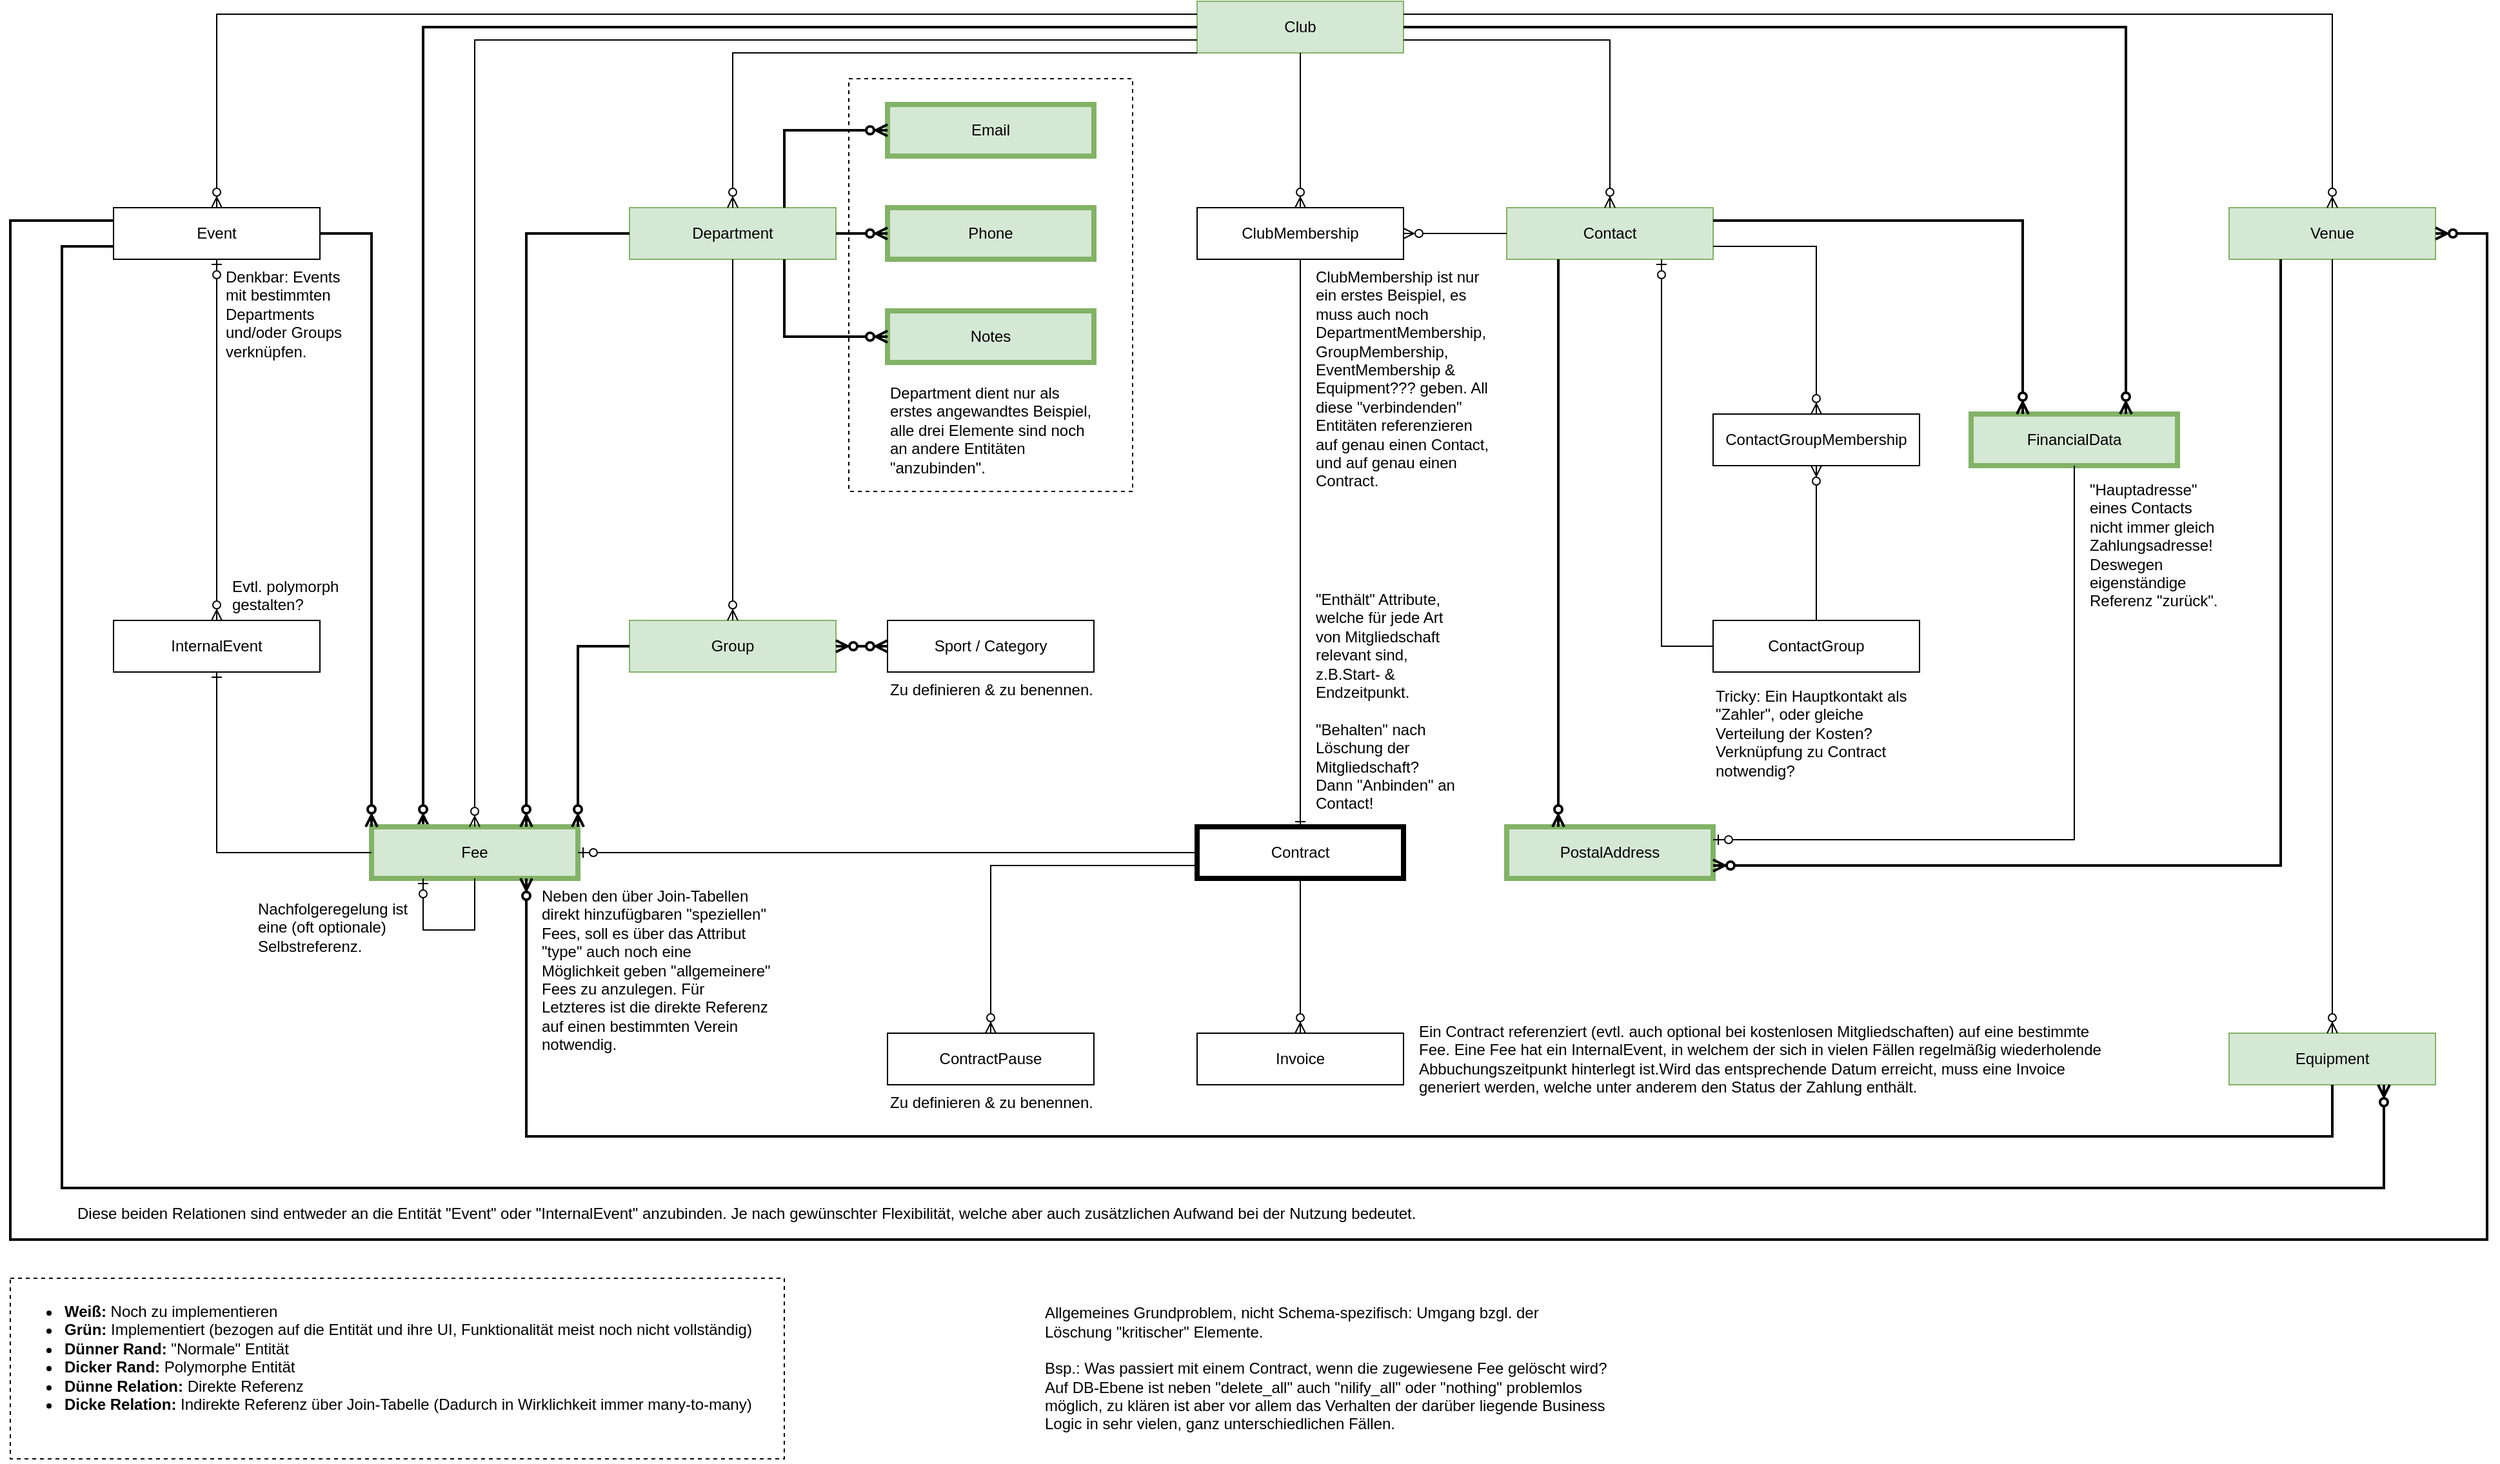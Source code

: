 <mxfile version="20.8.18" type="device"><diagram id="R2lEEEUBdFMjLlhIrx00" name="Page-1"><mxGraphModel dx="2008" dy="1155" grid="1" gridSize="10" guides="1" tooltips="1" connect="1" arrows="1" fold="1" page="1" pageScale="1" pageWidth="2100" pageHeight="1200" math="0" shadow="0" extFonts="Permanent Marker^https://fonts.googleapis.com/css?family=Permanent+Marker"><root><mxCell id="0"/><mxCell id="1" parent="0"/><mxCell id="j2Kdvqe0LNT8tcP4gKoA-37" value="" style="rounded=0;whiteSpace=wrap;html=1;strokeWidth=1;gradientColor=none;dashed=1;fillColor=none;" vertex="1" parent="1"><mxGeometry x="690" y="100" width="220" height="320" as="geometry"/></mxCell><mxCell id="ReGalP86B7sYJw_ER-IG-1" value="&lt;span&gt;Club&lt;/span&gt;" style="whiteSpace=wrap;html=1;align=center;fontStyle=0;fillColor=#d5e8d4;strokeColor=#82b366;" parent="1" vertex="1"><mxGeometry x="960" y="40" width="160" height="40" as="geometry"/></mxCell><mxCell id="ReGalP86B7sYJw_ER-IG-2" value="&lt;span&gt;Department&lt;/span&gt;" style="whiteSpace=wrap;html=1;align=center;fontStyle=0;fillColor=#d5e8d4;strokeColor=#82b366;" parent="1" vertex="1"><mxGeometry x="520" y="200" width="160" height="40" as="geometry"/></mxCell><mxCell id="ReGalP86B7sYJw_ER-IG-3" value="&lt;span&gt;Group&lt;/span&gt;" style="whiteSpace=wrap;html=1;align=center;fontStyle=0;fillColor=#d5e8d4;strokeColor=#82b366;" parent="1" vertex="1"><mxGeometry x="520" y="520" width="160" height="40" as="geometry"/></mxCell><mxCell id="ReGalP86B7sYJw_ER-IG-5" value="Contact" style="whiteSpace=wrap;html=1;align=center;fontStyle=0;fillColor=#d5e8d4;strokeColor=#82b366;" parent="1" vertex="1"><mxGeometry x="1200" y="200" width="160" height="40" as="geometry"/></mxCell><mxCell id="ReGalP86B7sYJw_ER-IG-14" value="" style="fontSize=12;html=1;endArrow=ERzeroToMany;endFill=1;rounded=0;horizontal=1;entryX=0.5;entryY=0;entryDx=0;entryDy=0;exitX=0;exitY=1;exitDx=0;exitDy=0;" parent="1" source="ReGalP86B7sYJw_ER-IG-1" target="ReGalP86B7sYJw_ER-IG-2" edge="1"><mxGeometry width="100" height="100" relative="1" as="geometry"><mxPoint x="1130" y="250" as="sourcePoint"/><mxPoint x="1130" y="370" as="targetPoint"/><Array as="points"><mxPoint x="600" y="80"/></Array></mxGeometry></mxCell><mxCell id="ReGalP86B7sYJw_ER-IG-15" value="" style="fontSize=12;html=1;endArrow=ERzeroToMany;endFill=1;rounded=0;horizontal=1;entryX=0.5;entryY=0;entryDx=0;entryDy=0;exitX=0.5;exitY=1;exitDx=0;exitDy=0;" parent="1" source="ReGalP86B7sYJw_ER-IG-2" target="ReGalP86B7sYJw_ER-IG-3" edge="1"><mxGeometry width="100" height="100" relative="1" as="geometry"><mxPoint x="880" y="580" as="sourcePoint"/><mxPoint x="880" y="700" as="targetPoint"/></mxGeometry></mxCell><mxCell id="ReGalP86B7sYJw_ER-IG-16" value="Sport / Category" style="whiteSpace=wrap;html=1;align=center;fontStyle=0" parent="1" vertex="1"><mxGeometry x="720" y="520" width="160" height="40" as="geometry"/></mxCell><mxCell id="ReGalP86B7sYJw_ER-IG-20" value="&lt;div&gt;ContactGroupMembership&lt;/div&gt;" style="whiteSpace=wrap;html=1;align=center;fontStyle=0;strokeWidth=1;" parent="1" vertex="1"><mxGeometry x="1360" y="360" width="160" height="40" as="geometry"/></mxCell><mxCell id="ReGalP86B7sYJw_ER-IG-23" value="&lt;div&gt;Event&lt;/div&gt;" style="whiteSpace=wrap;html=1;align=center;fontStyle=0" parent="1" vertex="1"><mxGeometry x="120" y="200" width="160" height="40" as="geometry"/></mxCell><mxCell id="ReGalP86B7sYJw_ER-IG-29" value="Venue" style="whiteSpace=wrap;html=1;align=center;fontStyle=0;fillColor=#d5e8d4;strokeColor=#82b366;" parent="1" vertex="1"><mxGeometry x="1760" y="200" width="160" height="40" as="geometry"/></mxCell><mxCell id="ReGalP86B7sYJw_ER-IG-31" value="" style="fontSize=12;html=1;endArrow=ERzeroToMany;endFill=1;rounded=0;horizontal=1;entryX=0.5;entryY=0;entryDx=0;entryDy=0;exitX=1;exitY=0.25;exitDx=0;exitDy=0;" parent="1" source="ReGalP86B7sYJw_ER-IG-1" target="ReGalP86B7sYJw_ER-IG-29" edge="1"><mxGeometry width="100" height="100" relative="1" as="geometry"><mxPoint x="1350" y="50" as="sourcePoint"/><mxPoint x="850" y="250" as="targetPoint"/><Array as="points"><mxPoint x="1840" y="50"/></Array></mxGeometry></mxCell><mxCell id="ReGalP86B7sYJw_ER-IG-32" value="Equipment" style="whiteSpace=wrap;html=1;align=center;fontStyle=0;fillColor=#d5e8d4;strokeColor=#82b366;" parent="1" vertex="1"><mxGeometry x="1760" y="840" width="160" height="40" as="geometry"/></mxCell><mxCell id="ReGalP86B7sYJw_ER-IG-33" value="" style="fontSize=12;html=1;endArrow=ERzeroToMany;endFill=1;rounded=0;horizontal=1;entryX=0.5;entryY=0;entryDx=0;entryDy=0;exitX=0.5;exitY=1;exitDx=0;exitDy=0;" parent="1" source="ReGalP86B7sYJw_ER-IG-29" target="ReGalP86B7sYJw_ER-IG-32" edge="1"><mxGeometry width="100" height="100" relative="1" as="geometry"><mxPoint x="2680" y="180" as="sourcePoint"/><mxPoint x="2360" y="180" as="targetPoint"/></mxGeometry></mxCell><mxCell id="ReGalP86B7sYJw_ER-IG-40" value="&lt;div&gt;Contract&lt;/div&gt;" style="whiteSpace=wrap;html=1;align=center;fontStyle=0;strokeWidth=4;" parent="1" vertex="1"><mxGeometry x="960" y="680" width="160" height="40" as="geometry"/></mxCell><mxCell id="j2Kdvqe0LNT8tcP4gKoA-1" value="" style="fontSize=12;html=1;endArrow=ERzeroToMany;endFill=1;rounded=0;horizontal=1;entryX=0.5;entryY=0;entryDx=0;entryDy=0;exitX=0;exitY=0.25;exitDx=0;exitDy=0;" edge="1" parent="1" source="ReGalP86B7sYJw_ER-IG-1" target="ReGalP86B7sYJw_ER-IG-23"><mxGeometry width="100" height="100" relative="1" as="geometry"><mxPoint x="650" y="80" as="sourcePoint"/><mxPoint x="490" y="410" as="targetPoint"/><Array as="points"><mxPoint x="200" y="50"/></Array></mxGeometry></mxCell><mxCell id="j2Kdvqe0LNT8tcP4gKoA-2" value="&lt;div&gt;PostalAddress&lt;/div&gt;" style="whiteSpace=wrap;html=1;align=center;fontStyle=0;fillColor=#d5e8d4;strokeColor=#82b366;gradientColor=none;strokeWidth=4;" vertex="1" parent="1"><mxGeometry x="1200" y="680" width="160" height="40" as="geometry"/></mxCell><mxCell id="j2Kdvqe0LNT8tcP4gKoA-3" value="" style="fontSize=12;html=1;endArrow=ERzeroToMany;endFill=1;rounded=0;horizontal=1;entryX=0.25;entryY=0;entryDx=0;entryDy=0;exitX=0.25;exitY=1;exitDx=0;exitDy=0;strokeWidth=2;" edge="1" parent="1" source="ReGalP86B7sYJw_ER-IG-5" target="j2Kdvqe0LNT8tcP4gKoA-2"><mxGeometry width="100" height="100" relative="1" as="geometry"><mxPoint x="1330" y="570" as="sourcePoint"/><mxPoint x="1330" y="690" as="targetPoint"/></mxGeometry></mxCell><mxCell id="j2Kdvqe0LNT8tcP4gKoA-4" value="" style="fontSize=12;html=1;endArrow=ERzeroToMany;endFill=1;rounded=0;horizontal=1;entryX=0.5;entryY=0;entryDx=0;entryDy=0;exitX=1;exitY=0.75;exitDx=0;exitDy=0;" edge="1" parent="1" source="ReGalP86B7sYJw_ER-IG-1" target="ReGalP86B7sYJw_ER-IG-5"><mxGeometry width="100" height="100" relative="1" as="geometry"><mxPoint x="1350" y="70" as="sourcePoint"/><mxPoint x="1680" y="210" as="targetPoint"/><Array as="points"><mxPoint x="1280" y="70"/></Array></mxGeometry></mxCell><mxCell id="j2Kdvqe0LNT8tcP4gKoA-6" value="" style="fontSize=12;html=1;endArrow=ERzeroToMany;endFill=1;rounded=0;horizontal=1;entryX=1;entryY=0.75;entryDx=0;entryDy=0;exitX=0.25;exitY=1;exitDx=0;exitDy=0;strokeWidth=2;" edge="1" parent="1" source="ReGalP86B7sYJw_ER-IG-29" target="j2Kdvqe0LNT8tcP4gKoA-2"><mxGeometry width="100" height="100" relative="1" as="geometry"><mxPoint x="1840" y="410" as="sourcePoint"/><mxPoint x="1400" y="710" as="targetPoint"/><Array as="points"><mxPoint x="1800" y="710"/></Array></mxGeometry></mxCell><mxCell id="j2Kdvqe0LNT8tcP4gKoA-7" value="FinancialData" style="whiteSpace=wrap;html=1;align=center;fontStyle=0;fillColor=#d5e8d4;strokeColor=#82b366;gradientColor=none;strokeWidth=4;" vertex="1" parent="1"><mxGeometry x="1560" y="360" width="160" height="40" as="geometry"/></mxCell><mxCell id="j2Kdvqe0LNT8tcP4gKoA-8" value="" style="fontSize=12;html=1;endArrow=ERzeroToMany;endFill=1;rounded=0;horizontal=1;entryX=0.25;entryY=0;entryDx=0;entryDy=0;exitX=1;exitY=0.25;exitDx=0;exitDy=0;strokeWidth=2;" edge="1" parent="1" source="ReGalP86B7sYJw_ER-IG-5" target="j2Kdvqe0LNT8tcP4gKoA-7"><mxGeometry width="100" height="100" relative="1" as="geometry"><mxPoint x="1400" y="210" as="sourcePoint"/><mxPoint x="1400" y="530" as="targetPoint"/><Array as="points"><mxPoint x="1600" y="210"/></Array></mxGeometry></mxCell><mxCell id="j2Kdvqe0LNT8tcP4gKoA-9" value="" style="fontSize=12;html=1;endArrow=ERzeroToMany;endFill=1;rounded=0;horizontal=1;exitX=1;exitY=0.5;exitDx=0;exitDy=0;strokeWidth=2;entryX=0.75;entryY=0;entryDx=0;entryDy=0;" edge="1" parent="1" source="ReGalP86B7sYJw_ER-IG-1" target="j2Kdvqe0LNT8tcP4gKoA-7"><mxGeometry width="100" height="100" relative="1" as="geometry"><mxPoint x="1080" y="410" as="sourcePoint"/><mxPoint x="1810" y="140" as="targetPoint"/><Array as="points"><mxPoint x="1680" y="60"/></Array></mxGeometry></mxCell><mxCell id="j2Kdvqe0LNT8tcP4gKoA-10" value="" style="fontSize=12;html=1;endArrow=ERzeroToOne;endFill=1;rounded=0;entryX=1;entryY=0.25;entryDx=0;entryDy=0;exitX=0.5;exitY=1;exitDx=0;exitDy=0;" edge="1" parent="1" source="j2Kdvqe0LNT8tcP4gKoA-7" target="j2Kdvqe0LNT8tcP4gKoA-2"><mxGeometry width="100" height="100" relative="1" as="geometry"><mxPoint x="1200" y="490" as="sourcePoint"/><mxPoint x="1400" y="690" as="targetPoint"/><Array as="points"><mxPoint x="1640" y="690"/></Array></mxGeometry></mxCell><mxCell id="j2Kdvqe0LNT8tcP4gKoA-13" value="&lt;div&gt;InternalEvent&lt;/div&gt;" style="whiteSpace=wrap;html=1;align=center;fontStyle=0;strokeWidth=1;" vertex="1" parent="1"><mxGeometry x="120" y="520" width="160" height="40" as="geometry"/></mxCell><mxCell id="j2Kdvqe0LNT8tcP4gKoA-14" value="" style="fontSize=12;html=1;endArrow=ERzeroToMany;endFill=1;rounded=0;horizontal=1;entryX=0.5;entryY=0;entryDx=0;entryDy=0;exitX=0.5;exitY=1;exitDx=0;exitDy=0;strokeWidth=1;startArrow=ERzeroToOne;startFill=0;" edge="1" parent="1" source="ReGalP86B7sYJw_ER-IG-23" target="j2Kdvqe0LNT8tcP4gKoA-13"><mxGeometry width="100" height="100" relative="1" as="geometry"><mxPoint x="530" y="250" as="sourcePoint"/><mxPoint x="530" y="810" as="targetPoint"/></mxGeometry></mxCell><mxCell id="j2Kdvqe0LNT8tcP4gKoA-15" value="" style="fontSize=12;html=1;endArrow=ERzeroToMany;endFill=1;rounded=0;horizontal=1;exitX=0;exitY=0.5;exitDx=0;exitDy=0;entryX=0.25;entryY=0;entryDx=0;entryDy=0;strokeWidth=2;" edge="1" parent="1" source="ReGalP86B7sYJw_ER-IG-1" target="j2Kdvqe0LNT8tcP4gKoA-16"><mxGeometry width="100" height="100" relative="1" as="geometry"><mxPoint x="480" y="150" as="sourcePoint"/><mxPoint x="440" y="290" as="targetPoint"/><Array as="points"><mxPoint x="360" y="60"/></Array></mxGeometry></mxCell><mxCell id="j2Kdvqe0LNT8tcP4gKoA-16" value="Fee" style="whiteSpace=wrap;html=1;align=center;fontStyle=0;fillColor=#d5e8d4;strokeColor=#82b366;gradientColor=none;strokeWidth=4;" vertex="1" parent="1"><mxGeometry x="320" y="680" width="160" height="40" as="geometry"/></mxCell><mxCell id="j2Kdvqe0LNT8tcP4gKoA-17" value="" style="fontSize=12;html=1;endArrow=ERzeroToMany;endFill=1;rounded=0;horizontal=1;exitX=0;exitY=0.5;exitDx=0;exitDy=0;strokeWidth=2;entryX=0.75;entryY=0;entryDx=0;entryDy=0;" edge="1" parent="1" source="ReGalP86B7sYJw_ER-IG-2" target="j2Kdvqe0LNT8tcP4gKoA-16"><mxGeometry width="100" height="100" relative="1" as="geometry"><mxPoint x="690" y="70" as="sourcePoint"/><mxPoint x="440" y="600" as="targetPoint"/><Array as="points"><mxPoint x="440" y="220"/></Array></mxGeometry></mxCell><mxCell id="j2Kdvqe0LNT8tcP4gKoA-18" value="" style="fontSize=12;html=1;endArrow=ERzeroToMany;endFill=1;rounded=0;horizontal=1;exitX=1;exitY=0.5;exitDx=0;exitDy=0;entryX=0;entryY=0;entryDx=0;entryDy=0;strokeWidth=2;" edge="1" parent="1" source="ReGalP86B7sYJw_ER-IG-23" target="j2Kdvqe0LNT8tcP4gKoA-16"><mxGeometry width="100" height="100" relative="1" as="geometry"><mxPoint x="320" y="220" as="sourcePoint"/><mxPoint x="360" y="350" as="targetPoint"/><Array as="points"><mxPoint x="320" y="220"/></Array></mxGeometry></mxCell><mxCell id="j2Kdvqe0LNT8tcP4gKoA-19" value="" style="fontSize=12;html=1;endArrow=ERzeroToMany;endFill=1;rounded=0;horizontal=1;exitX=0.5;exitY=1;exitDx=0;exitDy=0;strokeWidth=2;entryX=0.75;entryY=1;entryDx=0;entryDy=0;" edge="1" parent="1" source="ReGalP86B7sYJw_ER-IG-32" target="j2Kdvqe0LNT8tcP4gKoA-16"><mxGeometry width="100" height="100" relative="1" as="geometry"><mxPoint x="890" y="860" as="sourcePoint"/><mxPoint x="420" y="620" as="targetPoint"/><Array as="points"><mxPoint x="1840" y="920"/><mxPoint x="440" y="920"/></Array></mxGeometry></mxCell><mxCell id="j2Kdvqe0LNT8tcP4gKoA-20" value="" style="fontSize=12;html=1;endArrow=ERone;endFill=1;rounded=0;strokeWidth=1;exitX=0;exitY=0.5;exitDx=0;exitDy=0;entryX=0.5;entryY=1;entryDx=0;entryDy=0;" edge="1" parent="1" source="j2Kdvqe0LNT8tcP4gKoA-16" target="j2Kdvqe0LNT8tcP4gKoA-13"><mxGeometry width="100" height="100" relative="1" as="geometry"><mxPoint x="300" y="660" as="sourcePoint"/><mxPoint x="190" y="460" as="targetPoint"/><Array as="points"><mxPoint x="200" y="700"/></Array></mxGeometry></mxCell><mxCell id="j2Kdvqe0LNT8tcP4gKoA-22" value="&lt;div&gt;Phone&lt;/div&gt;" style="whiteSpace=wrap;html=1;align=center;fontStyle=0;fillColor=#d5e8d4;strokeColor=#82b366;gradientColor=none;strokeWidth=4;" vertex="1" parent="1"><mxGeometry x="720" y="200" width="160" height="40" as="geometry"/></mxCell><mxCell id="j2Kdvqe0LNT8tcP4gKoA-23" value="Email" style="whiteSpace=wrap;html=1;align=center;fontStyle=0;fillColor=#d5e8d4;strokeColor=#82b366;gradientColor=none;strokeWidth=4;" vertex="1" parent="1"><mxGeometry x="720" y="120" width="160" height="40" as="geometry"/></mxCell><mxCell id="j2Kdvqe0LNT8tcP4gKoA-24" value="Notes" style="whiteSpace=wrap;html=1;align=center;fontStyle=0;fillColor=#d5e8d4;strokeColor=#82b366;gradientColor=none;strokeWidth=4;" vertex="1" parent="1"><mxGeometry x="720" y="280" width="160" height="40" as="geometry"/></mxCell><mxCell id="j2Kdvqe0LNT8tcP4gKoA-25" value="Invoice" style="whiteSpace=wrap;html=1;align=center;fontStyle=0" vertex="1" parent="1"><mxGeometry x="960" y="840" width="160" height="40" as="geometry"/></mxCell><mxCell id="j2Kdvqe0LNT8tcP4gKoA-26" value="" style="fontSize=12;html=1;endArrow=ERzeroToMany;endFill=1;rounded=0;horizontal=1;exitX=0.75;exitY=0;exitDx=0;exitDy=0;entryX=0;entryY=0.5;entryDx=0;entryDy=0;strokeWidth=2;" edge="1" parent="1" source="ReGalP86B7sYJw_ER-IG-2" target="j2Kdvqe0LNT8tcP4gKoA-23"><mxGeometry width="100" height="100" relative="1" as="geometry"><mxPoint x="840" y="380" as="sourcePoint"/><mxPoint x="800" y="520" as="targetPoint"/><Array as="points"><mxPoint x="640" y="140"/></Array></mxGeometry></mxCell><mxCell id="j2Kdvqe0LNT8tcP4gKoA-27" value="" style="fontSize=12;html=1;endArrow=ERzeroToMany;endFill=1;rounded=0;horizontal=1;exitX=1;exitY=0.5;exitDx=0;exitDy=0;entryX=0;entryY=0.5;entryDx=0;entryDy=0;strokeWidth=2;" edge="1" parent="1" source="ReGalP86B7sYJw_ER-IG-2" target="j2Kdvqe0LNT8tcP4gKoA-22"><mxGeometry width="100" height="100" relative="1" as="geometry"><mxPoint x="650" y="210" as="sourcePoint"/><mxPoint x="730" y="150" as="targetPoint"/></mxGeometry></mxCell><mxCell id="j2Kdvqe0LNT8tcP4gKoA-28" value="" style="fontSize=12;html=1;endArrow=ERzeroToMany;endFill=1;rounded=0;horizontal=1;exitX=0.75;exitY=1;exitDx=0;exitDy=0;entryX=0;entryY=0.5;entryDx=0;entryDy=0;strokeWidth=2;" edge="1" parent="1" source="ReGalP86B7sYJw_ER-IG-2" target="j2Kdvqe0LNT8tcP4gKoA-24"><mxGeometry width="100" height="100" relative="1" as="geometry"><mxPoint x="630" y="390" as="sourcePoint"/><mxPoint x="710" y="330" as="targetPoint"/><Array as="points"><mxPoint x="640" y="300"/></Array></mxGeometry></mxCell><mxCell id="j2Kdvqe0LNT8tcP4gKoA-29" value="" style="fontSize=12;html=1;endArrow=ERzeroToMany;endFill=1;rounded=0;horizontal=1;entryX=0.5;entryY=0;entryDx=0;entryDy=0;exitX=0.5;exitY=1;exitDx=0;exitDy=0;" edge="1" parent="1" source="ReGalP86B7sYJw_ER-IG-40" target="j2Kdvqe0LNT8tcP4gKoA-25"><mxGeometry width="100" height="100" relative="1" as="geometry"><mxPoint x="1310" y="750" as="sourcePoint"/><mxPoint x="1310" y="1190" as="targetPoint"/></mxGeometry></mxCell><mxCell id="j2Kdvqe0LNT8tcP4gKoA-30" value="&lt;div&gt;ClubMembership&lt;/div&gt;" style="whiteSpace=wrap;html=1;align=center;fontStyle=0" vertex="1" parent="1"><mxGeometry x="960" y="200" width="160" height="40" as="geometry"/></mxCell><mxCell id="j2Kdvqe0LNT8tcP4gKoA-32" value="" style="fontSize=12;html=1;endArrow=ERzeroToMany;endFill=1;rounded=0;horizontal=1;entryX=0.5;entryY=0;entryDx=0;entryDy=0;exitX=0.5;exitY=1;exitDx=0;exitDy=0;" edge="1" parent="1" source="ReGalP86B7sYJw_ER-IG-1" target="j2Kdvqe0LNT8tcP4gKoA-30"><mxGeometry width="100" height="100" relative="1" as="geometry"><mxPoint x="1060" y="160" as="sourcePoint"/><mxPoint x="1220" y="290" as="targetPoint"/></mxGeometry></mxCell><mxCell id="j2Kdvqe0LNT8tcP4gKoA-33" value="" style="fontSize=12;html=1;endArrow=ERzeroToMany;endFill=1;rounded=0;horizontal=1;exitX=0;exitY=0.5;exitDx=0;exitDy=0;entryX=1;entryY=0.5;entryDx=0;entryDy=0;" edge="1" parent="1" source="ReGalP86B7sYJw_ER-IG-5" target="j2Kdvqe0LNT8tcP4gKoA-30"><mxGeometry width="100" height="100" relative="1" as="geometry"><mxPoint x="1050" y="90" as="sourcePoint"/><mxPoint x="1140" y="270" as="targetPoint"/></mxGeometry></mxCell><mxCell id="j2Kdvqe0LNT8tcP4gKoA-35" value="" style="fontSize=12;html=1;endArrow=ERzeroToOne;endFill=1;rounded=0;strokeWidth=1;entryX=1;entryY=0.5;entryDx=0;entryDy=0;exitX=0;exitY=0.5;exitDx=0;exitDy=0;" edge="1" parent="1" source="ReGalP86B7sYJw_ER-IG-40" target="j2Kdvqe0LNT8tcP4gKoA-16"><mxGeometry width="100" height="100" relative="1" as="geometry"><mxPoint x="860" y="960" as="sourcePoint"/><mxPoint x="520" y="700" as="targetPoint"/></mxGeometry></mxCell><mxCell id="j2Kdvqe0LNT8tcP4gKoA-38" value="Department dient nur als erstes angewandtes Beispiel, alle drei Elemente sind noch an andere Entitäten &quot;anzubinden&quot;." style="text;html=1;strokeColor=none;fillColor=none;align=left;verticalAlign=top;whiteSpace=wrap;rounded=0;" vertex="1" parent="1"><mxGeometry x="720" y="330" width="160" height="80" as="geometry"/></mxCell><mxCell id="j2Kdvqe0LNT8tcP4gKoA-40" value="" style="fontSize=12;html=1;endArrow=ERone;endFill=1;rounded=0;strokeWidth=1;exitX=0.5;exitY=1;exitDx=0;exitDy=0;entryX=0.5;entryY=0;entryDx=0;entryDy=0;" edge="1" parent="1" source="j2Kdvqe0LNT8tcP4gKoA-30" target="ReGalP86B7sYJw_ER-IG-40"><mxGeometry width="100" height="100" relative="1" as="geometry"><mxPoint x="970" y="480" as="sourcePoint"/><mxPoint x="1020" y="470" as="targetPoint"/></mxGeometry></mxCell><mxCell id="j2Kdvqe0LNT8tcP4gKoA-42" value="&lt;div&gt;ContactGroup&lt;/div&gt;" style="whiteSpace=wrap;html=1;align=center;fontStyle=0;strokeWidth=1;" vertex="1" parent="1"><mxGeometry x="1360" y="520" width="160" height="40" as="geometry"/></mxCell><mxCell id="j2Kdvqe0LNT8tcP4gKoA-43" value="" style="fontSize=12;html=1;endArrow=ERzeroToMany;endFill=1;rounded=0;horizontal=1;entryX=0.5;entryY=0;entryDx=0;entryDy=0;exitX=1;exitY=0.75;exitDx=0;exitDy=0;" edge="1" parent="1" source="ReGalP86B7sYJw_ER-IG-5" target="ReGalP86B7sYJw_ER-IG-20"><mxGeometry width="100" height="100" relative="1" as="geometry"><mxPoint x="1400" y="230" as="sourcePoint"/><mxPoint x="1490" y="450" as="targetPoint"/><Array as="points"><mxPoint x="1440" y="230"/></Array></mxGeometry></mxCell><mxCell id="j2Kdvqe0LNT8tcP4gKoA-44" value="" style="fontSize=12;html=1;endArrow=ERzeroToMany;endFill=1;rounded=0;horizontal=1;entryX=0.5;entryY=1;entryDx=0;entryDy=0;exitX=0.5;exitY=0;exitDx=0;exitDy=0;" edge="1" parent="1" source="j2Kdvqe0LNT8tcP4gKoA-42" target="ReGalP86B7sYJw_ER-IG-20"><mxGeometry width="100" height="100" relative="1" as="geometry"><mxPoint x="1510" y="470" as="sourcePoint"/><mxPoint x="1550" y="600" as="targetPoint"/></mxGeometry></mxCell><mxCell id="j2Kdvqe0LNT8tcP4gKoA-47" value="ClubMembership ist nur ein erstes Beispiel, es muss auch noch DepartmentMembership, GroupMembership, EventMembership &amp;amp; Equipment??? geben. All diese &quot;verbindenden&quot; Entitäten referenzieren auf genau einen Contact, und auf genau einen Contract." style="text;html=1;strokeColor=none;fillColor=none;align=left;verticalAlign=top;whiteSpace=wrap;rounded=0;" vertex="1" parent="1"><mxGeometry x="1050" y="240" width="140" height="190" as="geometry"/></mxCell><mxCell id="j2Kdvqe0LNT8tcP4gKoA-48" value="" style="fontSize=12;html=1;endArrow=ERzeroToMany;endFill=0;rounded=0;strokeWidth=2;entryX=1;entryY=0.5;entryDx=0;entryDy=0;exitX=0;exitY=0.25;exitDx=0;exitDy=0;" edge="1" parent="1" source="ReGalP86B7sYJw_ER-IG-23" target="ReGalP86B7sYJw_ER-IG-29"><mxGeometry width="100" height="100" relative="1" as="geometry"><mxPoint x="81" y="80" as="sourcePoint"/><mxPoint x="380" y="820" as="targetPoint"/><Array as="points"><mxPoint x="40" y="210"/><mxPoint x="40" y="1000"/><mxPoint x="1960" y="1000"/><mxPoint x="1960" y="220"/><mxPoint x="1920" y="220"/></Array></mxGeometry></mxCell><mxCell id="j2Kdvqe0LNT8tcP4gKoA-49" value="" style="fontSize=12;html=1;endArrow=ERzeroToMany;endFill=0;rounded=0;strokeWidth=2;entryX=0.75;entryY=1;entryDx=0;entryDy=0;exitX=0;exitY=0.75;exitDx=0;exitDy=0;" edge="1" parent="1" source="ReGalP86B7sYJw_ER-IG-23" target="ReGalP86B7sYJw_ER-IG-32"><mxGeometry width="100" height="100" relative="1" as="geometry"><mxPoint x="130" y="220" as="sourcePoint"/><mxPoint x="1890" y="230" as="targetPoint"/><Array as="points"><mxPoint x="80" y="230"/><mxPoint x="80" y="960"/><mxPoint x="1880" y="960"/></Array></mxGeometry></mxCell><mxCell id="j2Kdvqe0LNT8tcP4gKoA-50" value="" style="fontSize=12;html=1;endArrow=ERzeroToMany;endFill=1;rounded=0;horizontal=1;exitX=1;exitY=0.5;exitDx=0;exitDy=0;entryX=0;entryY=0.5;entryDx=0;entryDy=0;strokeWidth=2;startArrow=ERzeroToMany;startFill=0;" edge="1" parent="1" source="ReGalP86B7sYJw_ER-IG-3" target="ReGalP86B7sYJw_ER-IG-16"><mxGeometry width="100" height="100" relative="1" as="geometry"><mxPoint x="720" y="490" as="sourcePoint"/><mxPoint x="760" y="490" as="targetPoint"/></mxGeometry></mxCell><mxCell id="j2Kdvqe0LNT8tcP4gKoA-53" value="Zu definieren &amp;amp; zu benennen." style="text;html=1;strokeColor=none;fillColor=none;align=left;verticalAlign=top;whiteSpace=wrap;rounded=0;" vertex="1" parent="1"><mxGeometry x="720" y="560" width="160" height="30" as="geometry"/></mxCell><mxCell id="j2Kdvqe0LNT8tcP4gKoA-54" value="Neben den über Join-Tabellen direkt hinzufügbaren &quot;speziellen&quot; Fees, soll es über das Attribut &quot;type&quot; auch noch eine Möglichkeit geben &quot;allgemeinere&quot; Fees zu anzulegen. Für Letzteres ist die direkte Referenz auf einen bestimmten Verein notwendig." style="text;html=1;strokeColor=none;fillColor=none;align=left;verticalAlign=top;whiteSpace=wrap;rounded=0;" vertex="1" parent="1"><mxGeometry x="450" y="720" width="180" height="125" as="geometry"/></mxCell><mxCell id="j2Kdvqe0LNT8tcP4gKoA-55" value="&lt;div&gt;Ein Contract referenziert (evtl. auch optional bei kostenlosen Mitgliedschaften) auf eine bestimmte Fee. Eine Fee hat ein InternalEvent, in welchem der sich in vielen Fällen regelmäßig wiederholende Abbuchungszeitpunkt hinterlegt ist.Wird das entsprechende Datum erreicht, muss eine Invoice generiert werden, welche unter anderem den Status der Zahlung enthält.&lt;/div&gt;" style="text;html=1;strokeColor=none;fillColor=none;align=left;verticalAlign=top;whiteSpace=wrap;rounded=0;" vertex="1" parent="1"><mxGeometry x="1130" y="825" width="540" height="70" as="geometry"/></mxCell><mxCell id="j2Kdvqe0LNT8tcP4gKoA-56" value="&lt;div&gt;&quot;Enthält&quot; Attribute, welche für jede Art von Mitgliedschaft relevant sind, z.B.Start- &amp;amp; Endzeitpunkt.&lt;/div&gt;&lt;div&gt;&lt;br&gt;&lt;/div&gt;&lt;div&gt;&quot;Behalten&quot; nach Löschung der Mitgliedschaft? Dann &quot;Anbinden&quot; an Contact!&lt;br&gt;&lt;/div&gt;" style="text;html=1;strokeColor=none;fillColor=none;align=left;verticalAlign=top;whiteSpace=wrap;rounded=0;" vertex="1" parent="1"><mxGeometry x="1050" y="490" width="110" height="180" as="geometry"/></mxCell><mxCell id="j2Kdvqe0LNT8tcP4gKoA-60" value="" style="fontSize=12;html=1;endArrow=ERzeroToMany;endFill=1;rounded=0;horizontal=1;entryX=0.5;entryY=0;entryDx=0;entryDy=0;exitX=0;exitY=0.75;exitDx=0;exitDy=0;" edge="1" parent="1" source="ReGalP86B7sYJw_ER-IG-1" target="j2Kdvqe0LNT8tcP4gKoA-16"><mxGeometry width="100" height="100" relative="1" as="geometry"><mxPoint x="800" y="470" as="sourcePoint"/><mxPoint x="440" y="590" as="targetPoint"/><Array as="points"><mxPoint x="400" y="70"/></Array></mxGeometry></mxCell><mxCell id="j2Kdvqe0LNT8tcP4gKoA-61" value="" style="fontSize=12;html=1;endArrow=ERzeroToMany;endFill=1;rounded=0;horizontal=1;exitX=0;exitY=0.5;exitDx=0;exitDy=0;strokeWidth=2;entryX=1;entryY=0;entryDx=0;entryDy=0;" edge="1" parent="1" source="ReGalP86B7sYJw_ER-IG-3" target="j2Kdvqe0LNT8tcP4gKoA-16"><mxGeometry width="100" height="100" relative="1" as="geometry"><mxPoint x="530" y="230" as="sourcePoint"/><mxPoint x="580" y="650" as="targetPoint"/><Array as="points"><mxPoint x="480" y="540"/></Array></mxGeometry></mxCell><mxCell id="j2Kdvqe0LNT8tcP4gKoA-62" value="&lt;ul&gt;&lt;li&gt;&lt;b&gt;Weiß:&lt;/b&gt; Noch zu implementieren&lt;br&gt;&lt;/li&gt;&lt;li&gt;&lt;b&gt;Grün:&lt;/b&gt; Implementiert (bezogen auf die Entität und ihre UI, Funktionalität meist noch nicht vollständig)&lt;br&gt;&lt;/li&gt;&lt;li&gt;&lt;b&gt;Dünner Rand:&lt;/b&gt; &quot;Normale&quot; Entität&lt;/li&gt;&lt;li&gt;&lt;b&gt;Dicker Rand:&lt;/b&gt; Polymorphe Entität&lt;br&gt;&lt;/li&gt;&lt;li&gt;&lt;b&gt;Dünne Relation:&lt;/b&gt; Direkte Referenz&lt;/li&gt;&lt;li&gt;&lt;b&gt;Dicke Relation:&lt;/b&gt; Indirekte Referenz über Join-Tabelle (Dadurch in Wirklichkeit immer many-to-many)&lt;/li&gt;&lt;/ul&gt;" style="text;strokeColor=default;fillColor=none;html=1;whiteSpace=wrap;verticalAlign=top;overflow=hidden;dashed=1;" vertex="1" parent="1"><mxGeometry x="40" y="1030" width="600" height="140" as="geometry"/></mxCell><mxCell id="j2Kdvqe0LNT8tcP4gKoA-63" value="Diese beiden Relationen sind entweder an die Entität &quot;Event&quot; oder &quot;InternalEvent&quot; anzubinden. Je nach gewünschter Flexibilität, welche aber auch zusätzlichen Aufwand bei der Nutzung bedeutet." style="text;html=1;strokeColor=none;fillColor=none;align=left;verticalAlign=middle;whiteSpace=wrap;rounded=0;" vertex="1" parent="1"><mxGeometry x="90" y="960" width="1150" height="40" as="geometry"/></mxCell><mxCell id="j2Kdvqe0LNT8tcP4gKoA-65" value="" style="fontSize=12;html=1;endArrow=ERzeroToOne;endFill=1;rounded=0;entryX=0.75;entryY=1;entryDx=0;entryDy=0;exitX=0;exitY=0.5;exitDx=0;exitDy=0;" edge="1" parent="1" source="j2Kdvqe0LNT8tcP4gKoA-42" target="ReGalP86B7sYJw_ER-IG-5"><mxGeometry width="100" height="100" relative="1" as="geometry"><mxPoint x="1610" y="410" as="sourcePoint"/><mxPoint x="1370" y="700" as="targetPoint"/><Array as="points"><mxPoint x="1320" y="540"/></Array></mxGeometry></mxCell><mxCell id="j2Kdvqe0LNT8tcP4gKoA-66" value="&lt;div&gt;Tricky: Ein Hauptkontakt als &quot;Zahler&quot;, oder gleiche Verteilung der Kosten?&lt;/div&gt;&lt;div&gt;Verknüpfung zu Contract notwendig?&lt;br&gt;&lt;/div&gt;" style="text;html=1;strokeColor=none;fillColor=none;align=left;verticalAlign=top;whiteSpace=wrap;rounded=0;" vertex="1" parent="1"><mxGeometry x="1360" y="565" width="160" height="85" as="geometry"/></mxCell><mxCell id="j2Kdvqe0LNT8tcP4gKoA-67" value="&quot;Hauptadresse&quot; eines Contacts nicht immer gleich Zahlungsadresse! Deswegen eigenständige Referenz &quot;zurück&quot;." style="text;html=1;strokeColor=none;fillColor=none;align=left;verticalAlign=top;whiteSpace=wrap;rounded=0;" vertex="1" parent="1"><mxGeometry x="1650" y="405" width="110" height="115" as="geometry"/></mxCell><mxCell id="j2Kdvqe0LNT8tcP4gKoA-68" value="ContractPause " style="whiteSpace=wrap;html=1;align=center;fontStyle=0" vertex="1" parent="1"><mxGeometry x="720" y="840" width="160" height="40" as="geometry"/></mxCell><mxCell id="j2Kdvqe0LNT8tcP4gKoA-69" value="Zu definieren &amp;amp; zu benennen." style="text;html=1;strokeColor=none;fillColor=none;align=left;verticalAlign=top;whiteSpace=wrap;rounded=0;" vertex="1" parent="1"><mxGeometry x="720" y="880" width="160" height="30" as="geometry"/></mxCell><mxCell id="j2Kdvqe0LNT8tcP4gKoA-70" value="" style="fontSize=12;html=1;endArrow=ERzeroToMany;endFill=1;rounded=0;horizontal=1;entryX=0.5;entryY=0;entryDx=0;entryDy=0;exitX=0;exitY=0.75;exitDx=0;exitDy=0;" edge="1" parent="1" source="ReGalP86B7sYJw_ER-IG-40" target="j2Kdvqe0LNT8tcP4gKoA-68"><mxGeometry width="100" height="100" relative="1" as="geometry"><mxPoint x="840" y="730" as="sourcePoint"/><mxPoint x="840" y="850" as="targetPoint"/><Array as="points"><mxPoint x="800" y="710"/></Array></mxGeometry></mxCell><mxCell id="j2Kdvqe0LNT8tcP4gKoA-72" value="" style="fontSize=12;html=1;endArrow=ERzeroToOne;endFill=1;rounded=0;strokeWidth=1;entryX=0.25;entryY=1;entryDx=0;entryDy=0;exitX=0.5;exitY=1;exitDx=0;exitDy=0;" edge="1" parent="1" source="j2Kdvqe0LNT8tcP4gKoA-16" target="j2Kdvqe0LNT8tcP4gKoA-16"><mxGeometry width="100" height="100" relative="1" as="geometry"><mxPoint x="510" y="839" as="sourcePoint"/><mxPoint x="30" y="839" as="targetPoint"/><Array as="points"><mxPoint x="400" y="760"/><mxPoint x="360" y="760"/></Array></mxGeometry></mxCell><mxCell id="j2Kdvqe0LNT8tcP4gKoA-73" value="Nachfolgeregelung ist eine (oft optionale) Selbstreferenz." style="text;html=1;strokeColor=none;fillColor=none;align=left;verticalAlign=top;whiteSpace=wrap;rounded=0;" vertex="1" parent="1"><mxGeometry x="230" y="730" width="120" height="60" as="geometry"/></mxCell><mxCell id="j2Kdvqe0LNT8tcP4gKoA-74" value="&lt;div&gt;Allgemeines Grundproblem, nicht Schema-spezifisch: Umgang bzgl. der Löschung &quot;kritischer&quot; Elemente.&lt;/div&gt;&lt;div&gt;&lt;br&gt;&lt;/div&gt;&lt;div&gt;Bsp.: Was passiert mit einem Contract, wenn die zugewiesene Fee gelöscht wird? Auf DB-Ebene ist neben &quot;delete_all&quot; auch &quot;nilify_all&quot; oder &quot;nothing&quot; problemlos möglich, zu klären ist aber vor allem das Verhalten der darüber liegende Business Logic in sehr vielen, ganz unterschiedlichen Fällen.&lt;br&gt;&lt;/div&gt;" style="text;html=1;strokeColor=none;fillColor=none;align=left;verticalAlign=middle;whiteSpace=wrap;rounded=0;" vertex="1" parent="1"><mxGeometry x="840" y="1040" width="440" height="120" as="geometry"/></mxCell><mxCell id="j2Kdvqe0LNT8tcP4gKoA-77" value="Evtl. polymorph gestalten?" style="text;html=1;strokeColor=none;fillColor=none;align=left;verticalAlign=top;whiteSpace=wrap;rounded=0;" vertex="1" parent="1"><mxGeometry x="210" y="480" width="90" height="40" as="geometry"/></mxCell><mxCell id="j2Kdvqe0LNT8tcP4gKoA-81" value="Denkbar: Events mit bestimmten Departments und/oder Groups verknüpfen." style="text;html=1;strokeColor=none;fillColor=none;align=left;verticalAlign=top;whiteSpace=wrap;rounded=0;" vertex="1" parent="1"><mxGeometry x="205" y="240" width="100" height="80" as="geometry"/></mxCell></root></mxGraphModel></diagram></mxfile>